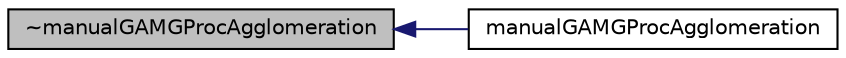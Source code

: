 digraph "~manualGAMGProcAgglomeration"
{
  bgcolor="transparent";
  edge [fontname="Helvetica",fontsize="10",labelfontname="Helvetica",labelfontsize="10"];
  node [fontname="Helvetica",fontsize="10",shape=record];
  rankdir="LR";
  Node10 [label="~manualGAMGProcAgglomeration",height=0.2,width=0.4,color="black", fillcolor="grey75", style="filled", fontcolor="black"];
  Node10 -> Node11 [dir="back",color="midnightblue",fontsize="10",style="solid",fontname="Helvetica"];
  Node11 [label="manualGAMGProcAgglomeration",height=0.2,width=0.4,color="black",URL="$a28029.html#a96a7b4f33c9d38ce12a84f0b58590d96",tooltip="Construct given agglomerator and controls. "];
}
